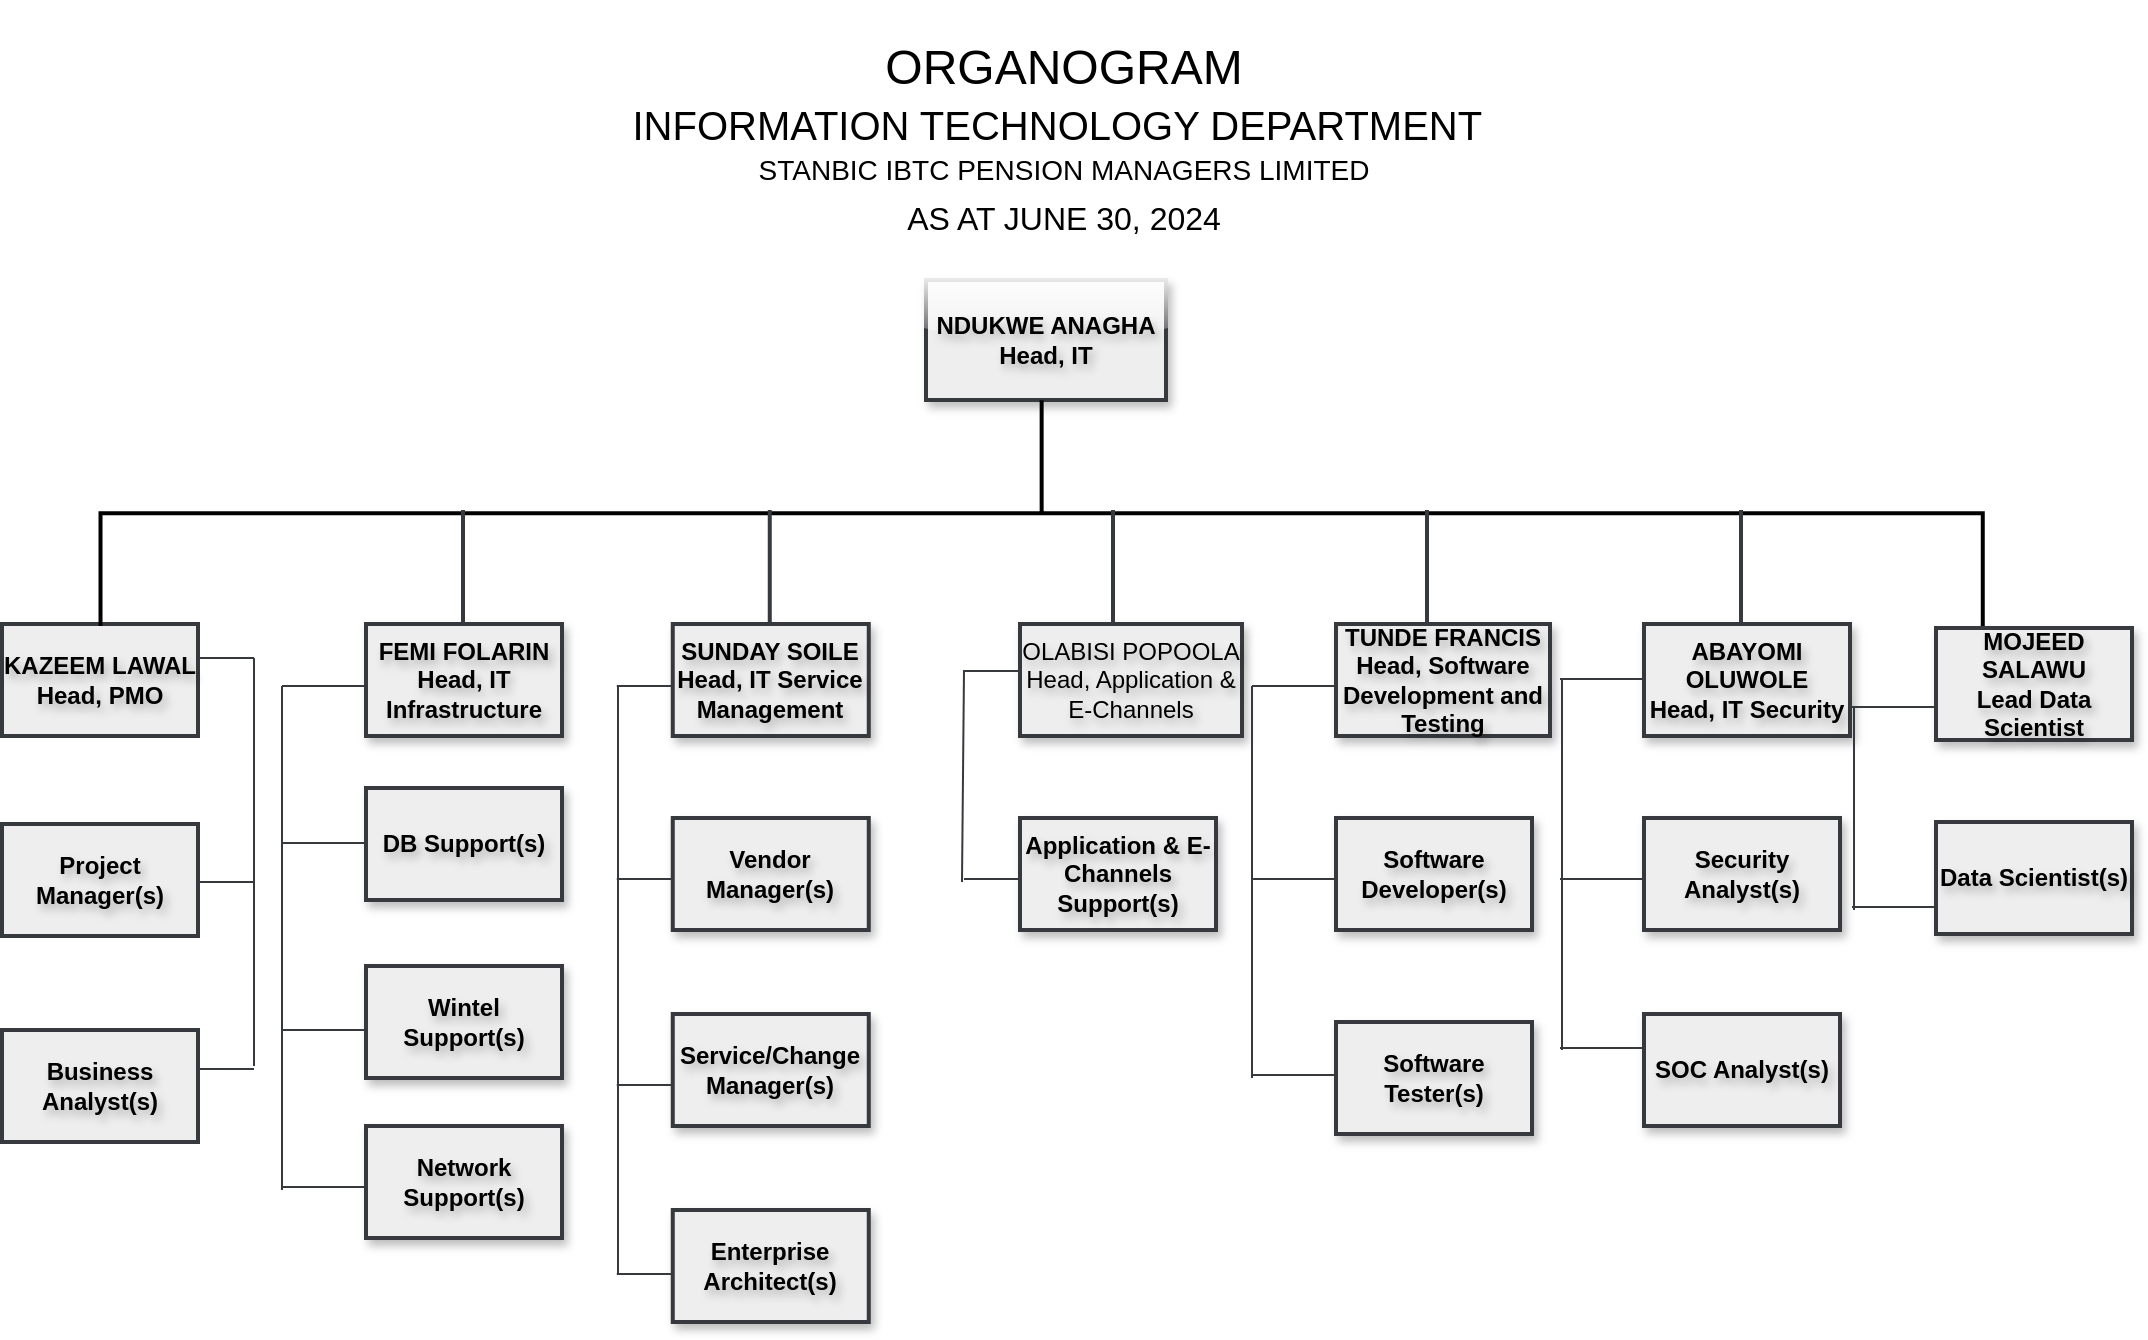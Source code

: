 <mxfile version="24.3.1" type="github">
  <diagram name="Page-1" id="19d8dcba-68ad-dc05-1034-9cf7b2a963f6">
    <mxGraphModel dx="1434" dy="746" grid="0" gridSize="14" guides="1" tooltips="1" connect="1" arrows="1" fold="1" page="1" pageScale="1" pageWidth="1100" pageHeight="850" background="none" math="0" shadow="0">
      <root>
        <mxCell id="0" />
        <mxCell id="1" parent="0" />
        <mxCell id="4a9q22RTqe2NjmIpxG5I-117" value="" style="group" vertex="1" connectable="0" parent="1">
          <mxGeometry x="22" y="7" width="1065" height="661" as="geometry" />
        </mxCell>
        <mxCell id="uepafkn3aEIsYCHWRTWA-1" value="&lt;b&gt;NDUKWE ANAGHA&lt;br&gt;Head, IT&lt;/b&gt;" style="rounded=0;whiteSpace=wrap;html=1;strokeWidth=2;perimeterSpacing=0;glass=1;shadow=1;fontStyle=0;fillColor=#eeeeee;strokeColor=#36393d;textShadow=1;" parent="4a9q22RTqe2NjmIpxG5I-117" vertex="1">
          <mxGeometry x="462" y="140" width="120" height="60" as="geometry" />
        </mxCell>
        <mxCell id="cwh8xjlLVyF8HEqu1CCD-4" value="&lt;font style=&quot;font-size: 24px;&quot;&gt;ORGANOGRAM&lt;br&gt;&lt;/font&gt;&lt;div style=&quot;&quot;&gt;&lt;font style=&quot;&quot;&gt;&lt;font style=&quot;&quot;&gt;&lt;span style=&quot;background-color: initial;&quot;&gt;&lt;font style=&quot;font-size: 20px;&quot;&gt;INFORMATION TECHNOLOGY DEPARTMENT&lt;/font&gt;&lt;/span&gt;&lt;span style=&quot;font-size: 24px; background-color: initial;&quot;&gt;&amp;nbsp;&lt;br&gt;&lt;/span&gt;&lt;font style=&quot;font-size: 14px;&quot;&gt;STANBIC IBTC PENSION MANAGERS LIMITED&lt;/font&gt;&lt;/font&gt;&lt;/font&gt;&lt;div style=&quot;font-size: 23px;&quot;&gt;&lt;font size=&quot;3&quot; style=&quot;&quot;&gt;AS AT JUNE 30, 2024&lt;/font&gt;&lt;/div&gt;&lt;/div&gt;" style="rounded=0;whiteSpace=wrap;html=1;strokeColor=none;fillColor=none;" parent="4a9q22RTqe2NjmIpxG5I-117" vertex="1">
          <mxGeometry x="34" width="994" height="140" as="geometry" />
        </mxCell>
        <mxCell id="4a9q22RTqe2NjmIpxG5I-2" value="&lt;b&gt;KAZEEM LAWAL&lt;br&gt;Head, PMO&lt;/b&gt;" style="rounded=0;whiteSpace=wrap;html=1;strokeWidth=2;perimeterSpacing=0;glass=0;shadow=0;fontStyle=0;textShadow=1;fillColor=#eeeeee;strokeColor=#36393d;" vertex="1" parent="4a9q22RTqe2NjmIpxG5I-117">
          <mxGeometry y="312" width="98" height="56" as="geometry" />
        </mxCell>
        <mxCell id="4a9q22RTqe2NjmIpxG5I-3" value="&lt;b&gt;FEMI FOLARIN&lt;br&gt;Head, IT Infrastructure&lt;/b&gt;" style="rounded=0;whiteSpace=wrap;html=1;strokeWidth=2;perimeterSpacing=0;glass=0;shadow=1;fontStyle=0;textShadow=1;fillColor=#eeeeee;strokeColor=#36393d;" vertex="1" parent="4a9q22RTqe2NjmIpxG5I-117">
          <mxGeometry x="182" y="312" width="98" height="56" as="geometry" />
        </mxCell>
        <mxCell id="4a9q22RTqe2NjmIpxG5I-4" value="&lt;b&gt;SUNDAY SOILE&lt;br&gt;Head, IT Service Management&lt;/b&gt;" style="rounded=0;whiteSpace=wrap;html=1;strokeWidth=2;perimeterSpacing=0;glass=0;shadow=1;fontStyle=0;textShadow=1;fillColor=#eeeeee;strokeColor=#36393d;" vertex="1" parent="4a9q22RTqe2NjmIpxG5I-117">
          <mxGeometry x="335.38" y="312" width="98" height="56" as="geometry" />
        </mxCell>
        <mxCell id="4a9q22RTqe2NjmIpxG5I-5" value="OLABISI POPOOLA&lt;br&gt;Head, Application &amp;amp; E-Channels" style="rounded=0;strokeWidth=2;perimeterSpacing=0;glass=0;shadow=1;fontStyle=0;textShadow=1;whiteSpace=wrap;html=1;fillColor=#eeeeee;strokeColor=#36393d;" vertex="1" parent="4a9q22RTqe2NjmIpxG5I-117">
          <mxGeometry x="509" y="312" width="111" height="56" as="geometry" />
        </mxCell>
        <mxCell id="4a9q22RTqe2NjmIpxG5I-6" value="&lt;b&gt;TUNDE FRANCIS&lt;br&gt;Head, Software Development and Testing&lt;/b&gt;" style="rounded=0;whiteSpace=wrap;html=1;strokeWidth=2;perimeterSpacing=0;glass=0;shadow=1;fontStyle=0;textShadow=1;fillColor=#eeeeee;strokeColor=#36393d;" vertex="1" parent="4a9q22RTqe2NjmIpxG5I-117">
          <mxGeometry x="667" y="312" width="107" height="56" as="geometry" />
        </mxCell>
        <mxCell id="4a9q22RTqe2NjmIpxG5I-7" value="&lt;div style=&quot;&quot;&gt;&lt;b style=&quot;background-color: initial;&quot;&gt;ABAYOMI OLUWOLE&lt;/b&gt;&lt;/div&gt;&lt;b&gt;&lt;div style=&quot;&quot;&gt;&lt;b style=&quot;background-color: initial;&quot;&gt;Head, IT Security&lt;/b&gt;&lt;/div&gt;&lt;/b&gt;" style="rounded=0;whiteSpace=wrap;html=1;strokeWidth=2;perimeterSpacing=0;glass=0;shadow=1;fontStyle=0;textShadow=1;fillColor=#eeeeee;strokeColor=#36393d;align=center;" vertex="1" parent="4a9q22RTqe2NjmIpxG5I-117">
          <mxGeometry x="821" y="312" width="103" height="56" as="geometry" />
        </mxCell>
        <mxCell id="4a9q22RTqe2NjmIpxG5I-18" value="" style="strokeWidth=2;html=1;shape=mxgraph.flowchart.annotation_2;align=left;labelPosition=right;pointerEvents=1;rotation=90;" vertex="1" parent="4a9q22RTqe2NjmIpxG5I-117">
          <mxGeometry x="463.38" y="-214" width="112.88" height="941.13" as="geometry" />
        </mxCell>
        <mxCell id="4a9q22RTqe2NjmIpxG5I-22" value="&lt;b&gt;Project Manager(s)&lt;/b&gt;" style="rounded=0;whiteSpace=wrap;html=1;strokeWidth=2;perimeterSpacing=0;glass=0;shadow=0;fontStyle=0;labelBackgroundColor=none;labelBorderColor=none;textShadow=1;fillColor=#eeeeee;strokeColor=#36393d;" vertex="1" parent="4a9q22RTqe2NjmIpxG5I-117">
          <mxGeometry y="412" width="98" height="56" as="geometry" />
        </mxCell>
        <mxCell id="4a9q22RTqe2NjmIpxG5I-23" value="&lt;b&gt;Business Analyst(s)&lt;/b&gt;" style="rounded=0;whiteSpace=wrap;html=1;strokeWidth=2;perimeterSpacing=0;glass=0;shadow=0;fontStyle=0;textShadow=1;fillColor=#eeeeee;strokeColor=#36393d;" vertex="1" parent="4a9q22RTqe2NjmIpxG5I-117">
          <mxGeometry y="515" width="98" height="56" as="geometry" />
        </mxCell>
        <mxCell id="4a9q22RTqe2NjmIpxG5I-25" value="&lt;b&gt;DB Support(s)&lt;/b&gt;" style="rounded=0;whiteSpace=wrap;html=1;strokeWidth=2;perimeterSpacing=0;glass=0;shadow=1;fontStyle=0;textShadow=1;fillColor=#eeeeee;strokeColor=#36393d;" vertex="1" parent="4a9q22RTqe2NjmIpxG5I-117">
          <mxGeometry x="182" y="394" width="98" height="56" as="geometry" />
        </mxCell>
        <mxCell id="4a9q22RTqe2NjmIpxG5I-26" value="&lt;b&gt;Vendor Manager(s)&lt;/b&gt;" style="rounded=0;whiteSpace=wrap;html=1;strokeWidth=2;perimeterSpacing=0;glass=0;shadow=1;fontStyle=0;textShadow=1;fillColor=#eeeeee;strokeColor=#36393d;" vertex="1" parent="4a9q22RTqe2NjmIpxG5I-117">
          <mxGeometry x="335.38" y="409" width="98" height="56" as="geometry" />
        </mxCell>
        <mxCell id="4a9q22RTqe2NjmIpxG5I-27" value="&lt;b&gt;Service/Change Manager(s)&lt;br&gt;&lt;/b&gt;" style="rounded=0;whiteSpace=wrap;html=1;strokeWidth=2;perimeterSpacing=0;glass=0;shadow=1;fontStyle=0;textShadow=1;fillColor=#eeeeee;strokeColor=#36393d;" vertex="1" parent="4a9q22RTqe2NjmIpxG5I-117">
          <mxGeometry x="335.38" y="507" width="98" height="56" as="geometry" />
        </mxCell>
        <mxCell id="4a9q22RTqe2NjmIpxG5I-28" value="&lt;b&gt;Enterprise Architect(s)&lt;/b&gt;" style="rounded=0;whiteSpace=wrap;html=1;strokeWidth=2;perimeterSpacing=0;glass=0;shadow=1;fontStyle=0;textShadow=1;fillColor=#eeeeee;strokeColor=#36393d;" vertex="1" parent="4a9q22RTqe2NjmIpxG5I-117">
          <mxGeometry x="335.38" y="605" width="98" height="56" as="geometry" />
        </mxCell>
        <mxCell id="4a9q22RTqe2NjmIpxG5I-30" value="&lt;b&gt;Application &amp;amp; E-Channels Support(s)&lt;/b&gt;" style="rounded=0;whiteSpace=wrap;html=1;strokeWidth=2;perimeterSpacing=0;glass=0;shadow=1;fontStyle=0;textShadow=1;fillColor=#eeeeee;strokeColor=#36393d;" vertex="1" parent="4a9q22RTqe2NjmIpxG5I-117">
          <mxGeometry x="509" y="409" width="98" height="56" as="geometry" />
        </mxCell>
        <mxCell id="4a9q22RTqe2NjmIpxG5I-33" value="&lt;b&gt;Software Developer(s)&lt;/b&gt;" style="rounded=0;whiteSpace=wrap;html=1;strokeWidth=2;perimeterSpacing=0;glass=0;shadow=1;fontStyle=0;textShadow=1;fillColor=#eeeeee;strokeColor=#36393d;" vertex="1" parent="4a9q22RTqe2NjmIpxG5I-117">
          <mxGeometry x="667" y="409" width="98" height="56" as="geometry" />
        </mxCell>
        <mxCell id="4a9q22RTqe2NjmIpxG5I-34" value="&lt;b&gt;Security Analyst(s)&lt;/b&gt;" style="rounded=0;whiteSpace=wrap;html=1;strokeWidth=2;perimeterSpacing=0;glass=0;shadow=1;fontStyle=0;textShadow=1;fillColor=#eeeeee;strokeColor=#36393d;" vertex="1" parent="4a9q22RTqe2NjmIpxG5I-117">
          <mxGeometry x="821" y="409" width="98" height="56" as="geometry" />
        </mxCell>
        <mxCell id="4a9q22RTqe2NjmIpxG5I-35" value="&lt;b&gt;SOC Analyst(s)&lt;/b&gt;" style="rounded=0;whiteSpace=wrap;html=1;strokeWidth=2;perimeterSpacing=0;glass=0;shadow=1;fontStyle=0;textShadow=1;fillColor=#eeeeee;strokeColor=#36393d;" vertex="1" parent="4a9q22RTqe2NjmIpxG5I-117">
          <mxGeometry x="821" y="507" width="98" height="56" as="geometry" />
        </mxCell>
        <mxCell id="4a9q22RTqe2NjmIpxG5I-46" value="&lt;b&gt;Wintel Support(s)&lt;/b&gt;" style="rounded=0;whiteSpace=wrap;html=1;strokeWidth=2;perimeterSpacing=0;glass=0;shadow=1;fontStyle=0;textShadow=1;fillColor=#eeeeee;strokeColor=#36393d;" vertex="1" parent="4a9q22RTqe2NjmIpxG5I-117">
          <mxGeometry x="182" y="483" width="98" height="56" as="geometry" />
        </mxCell>
        <mxCell id="4a9q22RTqe2NjmIpxG5I-48" value="&lt;b&gt;Network Support(s)&lt;/b&gt;" style="rounded=0;whiteSpace=wrap;html=1;strokeWidth=2;perimeterSpacing=0;glass=0;shadow=1;fontStyle=0;textShadow=1;fillColor=#eeeeee;strokeColor=#36393d;" vertex="1" parent="4a9q22RTqe2NjmIpxG5I-117">
          <mxGeometry x="182" y="563" width="98" height="56" as="geometry" />
        </mxCell>
        <mxCell id="4a9q22RTqe2NjmIpxG5I-50" value="&lt;b&gt;Software Tester(s)&lt;/b&gt;" style="rounded=0;whiteSpace=wrap;html=1;strokeWidth=2;perimeterSpacing=0;glass=0;shadow=1;fontStyle=0;textShadow=1;fillColor=#eeeeee;strokeColor=#36393d;" vertex="1" parent="4a9q22RTqe2NjmIpxG5I-117">
          <mxGeometry x="667" y="511" width="98" height="56" as="geometry" />
        </mxCell>
        <mxCell id="4a9q22RTqe2NjmIpxG5I-52" value="" style="endArrow=none;html=1;rounded=0;strokeWidth=2;fillColor=#eeeeee;strokeColor=#36393d;" edge="1" parent="4a9q22RTqe2NjmIpxG5I-117">
          <mxGeometry width="50" height="50" relative="1" as="geometry">
            <mxPoint x="230.5" y="312" as="sourcePoint" />
            <mxPoint x="230.5" y="255" as="targetPoint" />
          </mxGeometry>
        </mxCell>
        <mxCell id="4a9q22RTqe2NjmIpxG5I-53" value="" style="endArrow=none;html=1;rounded=0;strokeWidth=2;fillColor=#eeeeee;strokeColor=#36393d;" edge="1" parent="4a9q22RTqe2NjmIpxG5I-117">
          <mxGeometry width="50" height="50" relative="1" as="geometry">
            <mxPoint x="383.88" y="312" as="sourcePoint" />
            <mxPoint x="383.88" y="255" as="targetPoint" />
          </mxGeometry>
        </mxCell>
        <mxCell id="4a9q22RTqe2NjmIpxG5I-54" value="" style="endArrow=none;html=1;rounded=0;strokeWidth=2;fillColor=#eeeeee;strokeColor=#36393d;" edge="1" parent="4a9q22RTqe2NjmIpxG5I-117">
          <mxGeometry width="50" height="50" relative="1" as="geometry">
            <mxPoint x="555.5" y="312" as="sourcePoint" />
            <mxPoint x="555.5" y="255" as="targetPoint" />
          </mxGeometry>
        </mxCell>
        <mxCell id="4a9q22RTqe2NjmIpxG5I-55" value="" style="endArrow=none;html=1;rounded=0;strokeWidth=2;fillColor=#eeeeee;strokeColor=#36393d;" edge="1" parent="4a9q22RTqe2NjmIpxG5I-117">
          <mxGeometry width="50" height="50" relative="1" as="geometry">
            <mxPoint x="712.5" y="312" as="sourcePoint" />
            <mxPoint x="712.5" y="255" as="targetPoint" />
          </mxGeometry>
        </mxCell>
        <mxCell id="4a9q22RTqe2NjmIpxG5I-70" value="" style="endArrow=none;html=1;rounded=0;fillColor=#eeeeee;strokeColor=#36393d;" edge="1" parent="4a9q22RTqe2NjmIpxG5I-117">
          <mxGeometry width="50" height="50" relative="1" as="geometry">
            <mxPoint x="140" y="595" as="sourcePoint" />
            <mxPoint x="140" y="343" as="targetPoint" />
          </mxGeometry>
        </mxCell>
        <mxCell id="4a9q22RTqe2NjmIpxG5I-71" value="" style="endArrow=none;html=1;rounded=0;fillColor=#eeeeee;strokeColor=#36393d;" edge="1" parent="4a9q22RTqe2NjmIpxG5I-117">
          <mxGeometry width="50" height="50" relative="1" as="geometry">
            <mxPoint x="625" y="539" as="sourcePoint" />
            <mxPoint x="625" y="343" as="targetPoint" />
          </mxGeometry>
        </mxCell>
        <mxCell id="4a9q22RTqe2NjmIpxG5I-73" value="" style="endArrow=none;html=1;rounded=0;fillColor=#eeeeee;strokeColor=#36393d;" edge="1" parent="4a9q22RTqe2NjmIpxG5I-117">
          <mxGeometry width="50" height="50" relative="1" as="geometry">
            <mxPoint x="140" y="593.5" as="sourcePoint" />
            <mxPoint x="182" y="593.5" as="targetPoint" />
          </mxGeometry>
        </mxCell>
        <mxCell id="4a9q22RTqe2NjmIpxG5I-74" value="" style="endArrow=none;html=1;rounded=0;fillColor=#eeeeee;strokeColor=#36393d;" edge="1" parent="4a9q22RTqe2NjmIpxG5I-117">
          <mxGeometry width="50" height="50" relative="1" as="geometry">
            <mxPoint x="140" y="515" as="sourcePoint" />
            <mxPoint x="182" y="515" as="targetPoint" />
          </mxGeometry>
        </mxCell>
        <mxCell id="4a9q22RTqe2NjmIpxG5I-76" value="" style="endArrow=none;html=1;rounded=0;fillColor=#eeeeee;strokeColor=#36393d;" edge="1" parent="4a9q22RTqe2NjmIpxG5I-117">
          <mxGeometry width="50" height="50" relative="1" as="geometry">
            <mxPoint x="140" y="421.5" as="sourcePoint" />
            <mxPoint x="182" y="421.5" as="targetPoint" />
          </mxGeometry>
        </mxCell>
        <mxCell id="4a9q22RTqe2NjmIpxG5I-78" value="" style="endArrow=none;html=1;rounded=0;fillColor=#eeeeee;strokeColor=#36393d;" edge="1" parent="4a9q22RTqe2NjmIpxG5I-117">
          <mxGeometry width="50" height="50" relative="1" as="geometry">
            <mxPoint x="140" y="343" as="sourcePoint" />
            <mxPoint x="182" y="343" as="targetPoint" />
          </mxGeometry>
        </mxCell>
        <mxCell id="4a9q22RTqe2NjmIpxG5I-79" value="" style="endArrow=none;html=1;rounded=0;fillColor=#eeeeee;strokeColor=#36393d;" edge="1" parent="4a9q22RTqe2NjmIpxG5I-117">
          <mxGeometry width="50" height="50" relative="1" as="geometry">
            <mxPoint x="625" y="343" as="sourcePoint" />
            <mxPoint x="667" y="343" as="targetPoint" />
          </mxGeometry>
        </mxCell>
        <mxCell id="4a9q22RTqe2NjmIpxG5I-81" value="" style="endArrow=none;html=1;rounded=0;fillColor=#eeeeee;strokeColor=#36393d;" edge="1" parent="4a9q22RTqe2NjmIpxG5I-117">
          <mxGeometry width="50" height="50" relative="1" as="geometry">
            <mxPoint x="625" y="439.5" as="sourcePoint" />
            <mxPoint x="667" y="439.5" as="targetPoint" />
          </mxGeometry>
        </mxCell>
        <mxCell id="4a9q22RTqe2NjmIpxG5I-82" value="" style="endArrow=none;html=1;rounded=0;fillColor=#eeeeee;strokeColor=#36393d;" edge="1" parent="4a9q22RTqe2NjmIpxG5I-117">
          <mxGeometry width="50" height="50" relative="1" as="geometry">
            <mxPoint x="625" y="537.5" as="sourcePoint" />
            <mxPoint x="667" y="537.5" as="targetPoint" />
          </mxGeometry>
        </mxCell>
        <mxCell id="4a9q22RTqe2NjmIpxG5I-84" value="" style="endArrow=none;html=1;rounded=0;fillColor=#eeeeee;strokeColor=#36393d;" edge="1" parent="4a9q22RTqe2NjmIpxG5I-117">
          <mxGeometry width="50" height="50" relative="1" as="geometry">
            <mxPoint x="780" y="525" as="sourcePoint" />
            <mxPoint x="780" y="339" as="targetPoint" />
          </mxGeometry>
        </mxCell>
        <mxCell id="4a9q22RTqe2NjmIpxG5I-85" value="" style="endArrow=none;html=1;rounded=0;fillColor=#eeeeee;strokeColor=#36393d;" edge="1" parent="4a9q22RTqe2NjmIpxG5I-117">
          <mxGeometry width="50" height="50" relative="1" as="geometry">
            <mxPoint x="779" y="339.5" as="sourcePoint" />
            <mxPoint x="821" y="339.5" as="targetPoint" />
          </mxGeometry>
        </mxCell>
        <mxCell id="4a9q22RTqe2NjmIpxG5I-86" value="" style="endArrow=none;html=1;rounded=0;fillColor=#eeeeee;strokeColor=#36393d;" edge="1" parent="4a9q22RTqe2NjmIpxG5I-117">
          <mxGeometry width="50" height="50" relative="1" as="geometry">
            <mxPoint x="779" y="524" as="sourcePoint" />
            <mxPoint x="821" y="524" as="targetPoint" />
          </mxGeometry>
        </mxCell>
        <mxCell id="4a9q22RTqe2NjmIpxG5I-87" value="" style="endArrow=none;html=1;rounded=0;fillColor=#eeeeee;strokeColor=#36393d;" edge="1" parent="4a9q22RTqe2NjmIpxG5I-117">
          <mxGeometry width="50" height="50" relative="1" as="geometry">
            <mxPoint x="779" y="439.5" as="sourcePoint" />
            <mxPoint x="821" y="439.5" as="targetPoint" />
          </mxGeometry>
        </mxCell>
        <mxCell id="4a9q22RTqe2NjmIpxG5I-88" value="" style="endArrow=none;html=1;rounded=0;fillColor=#eeeeee;strokeColor=#36393d;" edge="1" parent="4a9q22RTqe2NjmIpxG5I-117">
          <mxGeometry width="50" height="50" relative="1" as="geometry">
            <mxPoint x="480" y="441" as="sourcePoint" />
            <mxPoint x="481" y="335" as="targetPoint" />
          </mxGeometry>
        </mxCell>
        <mxCell id="4a9q22RTqe2NjmIpxG5I-92" value="" style="endArrow=none;html=1;rounded=0;fillColor=#eeeeee;strokeColor=#36393d;" edge="1" parent="4a9q22RTqe2NjmIpxG5I-117">
          <mxGeometry width="50" height="50" relative="1" as="geometry">
            <mxPoint x="126" y="533" as="sourcePoint" />
            <mxPoint x="126" y="329" as="targetPoint" />
          </mxGeometry>
        </mxCell>
        <mxCell id="4a9q22RTqe2NjmIpxG5I-93" value="" style="endArrow=none;html=1;rounded=0;fillColor=#eeeeee;strokeColor=#36393d;" edge="1" parent="4a9q22RTqe2NjmIpxG5I-117">
          <mxGeometry width="50" height="50" relative="1" as="geometry">
            <mxPoint x="98" y="329" as="sourcePoint" />
            <mxPoint x="126" y="329" as="targetPoint" />
          </mxGeometry>
        </mxCell>
        <mxCell id="4a9q22RTqe2NjmIpxG5I-94" value="" style="endArrow=none;html=1;rounded=0;fillColor=#eeeeee;strokeColor=#36393d;" edge="1" parent="4a9q22RTqe2NjmIpxG5I-117">
          <mxGeometry width="50" height="50" relative="1" as="geometry">
            <mxPoint x="98" y="441" as="sourcePoint" />
            <mxPoint x="126" y="441" as="targetPoint" />
          </mxGeometry>
        </mxCell>
        <mxCell id="4a9q22RTqe2NjmIpxG5I-95" value="" style="endArrow=none;html=1;rounded=0;fillColor=#eeeeee;strokeColor=#36393d;" edge="1" parent="4a9q22RTqe2NjmIpxG5I-117">
          <mxGeometry width="50" height="50" relative="1" as="geometry">
            <mxPoint x="98" y="534.5" as="sourcePoint" />
            <mxPoint x="126" y="534.5" as="targetPoint" />
          </mxGeometry>
        </mxCell>
        <mxCell id="4a9q22RTqe2NjmIpxG5I-96" value="" style="endArrow=none;html=1;rounded=0;fillColor=#eeeeee;strokeColor=#36393d;" edge="1" parent="4a9q22RTqe2NjmIpxG5I-117">
          <mxGeometry width="50" height="50" relative="1" as="geometry">
            <mxPoint x="308" y="637" as="sourcePoint" />
            <mxPoint x="308" y="343" as="targetPoint" />
          </mxGeometry>
        </mxCell>
        <mxCell id="4a9q22RTqe2NjmIpxG5I-101" value="" style="endArrow=none;html=1;rounded=0;fillColor=#eeeeee;strokeColor=#36393d;" edge="1" parent="4a9q22RTqe2NjmIpxG5I-117">
          <mxGeometry width="50" height="50" relative="1" as="geometry">
            <mxPoint x="481" y="439.5" as="sourcePoint" />
            <mxPoint x="509" y="439.5" as="targetPoint" />
          </mxGeometry>
        </mxCell>
        <mxCell id="4a9q22RTqe2NjmIpxG5I-103" value="" style="endArrow=none;html=1;rounded=0;fillColor=#eeeeee;strokeColor=#36393d;" edge="1" parent="4a9q22RTqe2NjmIpxG5I-117">
          <mxGeometry width="50" height="50" relative="1" as="geometry">
            <mxPoint x="307.38" y="637" as="sourcePoint" />
            <mxPoint x="335.38" y="637" as="targetPoint" />
          </mxGeometry>
        </mxCell>
        <mxCell id="4a9q22RTqe2NjmIpxG5I-104" value="" style="endArrow=none;html=1;rounded=0;fillColor=#eeeeee;strokeColor=#36393d;" edge="1" parent="4a9q22RTqe2NjmIpxG5I-117">
          <mxGeometry width="50" height="50" relative="1" as="geometry">
            <mxPoint x="307.38" y="542.5" as="sourcePoint" />
            <mxPoint x="335.38" y="542.5" as="targetPoint" />
          </mxGeometry>
        </mxCell>
        <mxCell id="4a9q22RTqe2NjmIpxG5I-105" value="" style="endArrow=none;html=1;rounded=0;fillColor=#eeeeee;strokeColor=#36393d;" edge="1" parent="4a9q22RTqe2NjmIpxG5I-117">
          <mxGeometry width="50" height="50" relative="1" as="geometry">
            <mxPoint x="307.38" y="439.5" as="sourcePoint" />
            <mxPoint x="335.38" y="439.5" as="targetPoint" />
          </mxGeometry>
        </mxCell>
        <mxCell id="4a9q22RTqe2NjmIpxG5I-106" value="" style="endArrow=none;html=1;rounded=0;fillColor=#eeeeee;strokeColor=#36393d;" edge="1" parent="4a9q22RTqe2NjmIpxG5I-117">
          <mxGeometry width="50" height="50" relative="1" as="geometry">
            <mxPoint x="307.38" y="343" as="sourcePoint" />
            <mxPoint x="335.38" y="343" as="targetPoint" />
          </mxGeometry>
        </mxCell>
        <mxCell id="4a9q22RTqe2NjmIpxG5I-107" value="" style="endArrow=none;html=1;rounded=0;fillColor=#eeeeee;strokeColor=#36393d;" edge="1" parent="4a9q22RTqe2NjmIpxG5I-117">
          <mxGeometry width="50" height="50" relative="1" as="geometry">
            <mxPoint x="481" y="335.5" as="sourcePoint" />
            <mxPoint x="509" y="335.5" as="targetPoint" />
          </mxGeometry>
        </mxCell>
        <mxCell id="4a9q22RTqe2NjmIpxG5I-108" value="&lt;b&gt;MOJEED SALAWU&lt;br&gt;Lead Data Scientist&lt;/b&gt;" style="rounded=0;whiteSpace=wrap;html=1;strokeWidth=2;perimeterSpacing=0;glass=0;shadow=1;fontStyle=0;textShadow=1;fillColor=#eeeeee;strokeColor=#36393d;align=center;" vertex="1" parent="4a9q22RTqe2NjmIpxG5I-117">
          <mxGeometry x="967" y="314" width="98" height="56" as="geometry" />
        </mxCell>
        <mxCell id="4a9q22RTqe2NjmIpxG5I-109" value="&lt;b&gt;Data Scientist(s)&lt;/b&gt;" style="rounded=0;whiteSpace=wrap;html=1;strokeWidth=2;perimeterSpacing=0;glass=0;shadow=1;fontStyle=0;textShadow=1;fillColor=#eeeeee;strokeColor=#36393d;" vertex="1" parent="4a9q22RTqe2NjmIpxG5I-117">
          <mxGeometry x="967" y="411" width="98" height="56" as="geometry" />
        </mxCell>
        <mxCell id="4a9q22RTqe2NjmIpxG5I-111" value="" style="endArrow=none;html=1;rounded=0;fillColor=#eeeeee;strokeColor=#36393d;" edge="1" parent="4a9q22RTqe2NjmIpxG5I-117">
          <mxGeometry width="50" height="50" relative="1" as="geometry">
            <mxPoint x="926" y="455" as="sourcePoint" />
            <mxPoint x="926" y="353" as="targetPoint" />
          </mxGeometry>
        </mxCell>
        <mxCell id="4a9q22RTqe2NjmIpxG5I-112" value="" style="endArrow=none;html=1;rounded=0;fillColor=#eeeeee;strokeColor=#36393d;" edge="1" parent="4a9q22RTqe2NjmIpxG5I-117">
          <mxGeometry width="50" height="50" relative="1" as="geometry">
            <mxPoint x="925" y="353.5" as="sourcePoint" />
            <mxPoint x="967" y="353.5" as="targetPoint" />
          </mxGeometry>
        </mxCell>
        <mxCell id="4a9q22RTqe2NjmIpxG5I-114" value="" style="endArrow=none;html=1;rounded=0;fillColor=#eeeeee;strokeColor=#36393d;" edge="1" parent="4a9q22RTqe2NjmIpxG5I-117">
          <mxGeometry width="50" height="50" relative="1" as="geometry">
            <mxPoint x="925" y="453.5" as="sourcePoint" />
            <mxPoint x="967" y="453.5" as="targetPoint" />
          </mxGeometry>
        </mxCell>
        <mxCell id="4a9q22RTqe2NjmIpxG5I-116" value="" style="endArrow=none;html=1;rounded=0;strokeWidth=2;fillColor=#eeeeee;strokeColor=#36393d;" edge="1" parent="4a9q22RTqe2NjmIpxG5I-117">
          <mxGeometry width="50" height="50" relative="1" as="geometry">
            <mxPoint x="869.5" y="312" as="sourcePoint" />
            <mxPoint x="869.5" y="255" as="targetPoint" />
          </mxGeometry>
        </mxCell>
      </root>
    </mxGraphModel>
  </diagram>
</mxfile>
